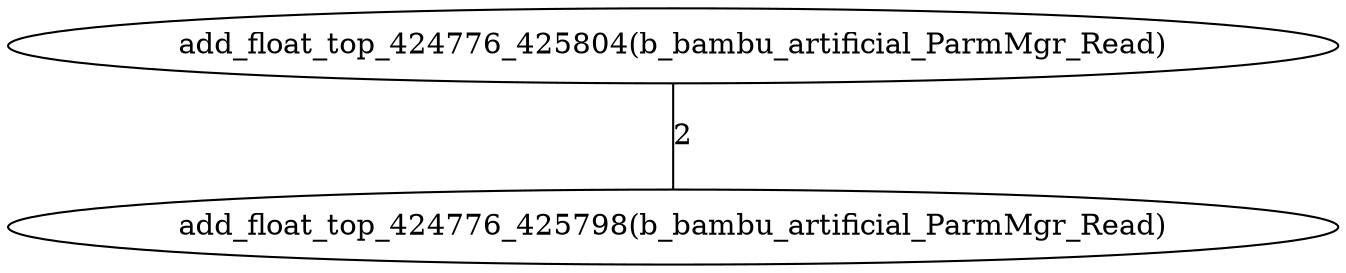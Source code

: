 graph G {
0[label="add_float_top_424776_425798(b_bambu_artificial_ParmMgr_Read)"];
1[label="add_float_top_424776_425804(b_bambu_artificial_ParmMgr_Read)"];
1--0 [label="2"];
}
